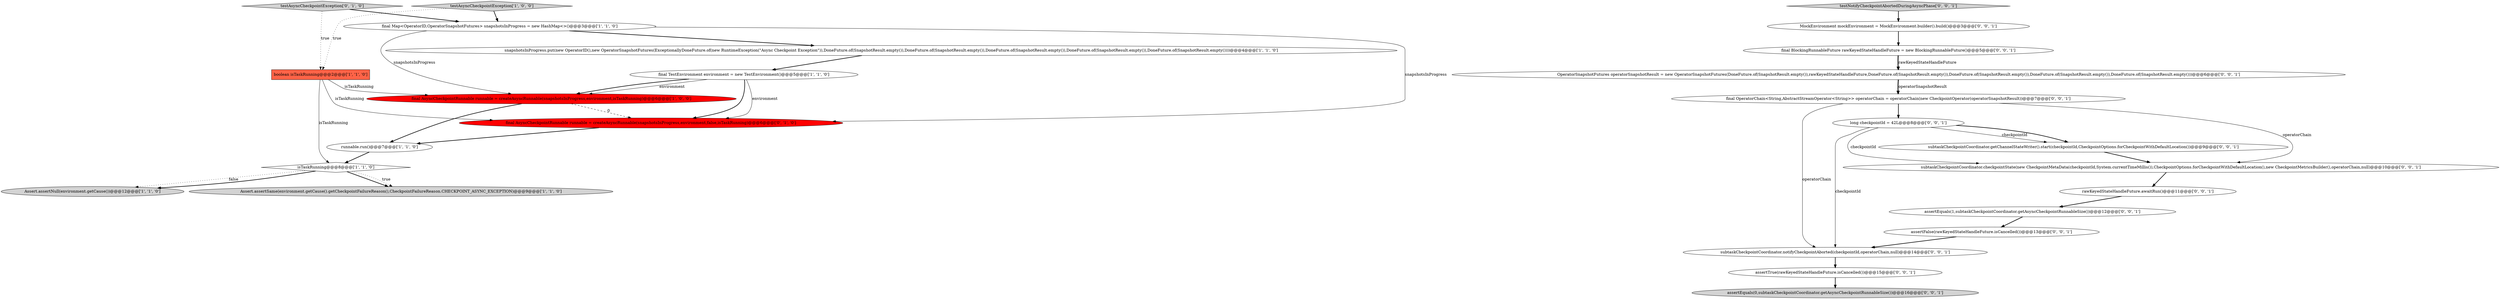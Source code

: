 digraph {
2 [style = filled, label = "final Map<OperatorID,OperatorSnapshotFutures> snapshotsInProgress = new HashMap<>()@@@3@@@['1', '1', '0']", fillcolor = white, shape = ellipse image = "AAA0AAABBB1BBB"];
11 [style = filled, label = "testAsyncCheckpointException['0', '1', '0']", fillcolor = lightgray, shape = diamond image = "AAA0AAABBB2BBB"];
7 [style = filled, label = "isTaskRunning@@@8@@@['1', '1', '0']", fillcolor = white, shape = diamond image = "AAA0AAABBB1BBB"];
3 [style = filled, label = "Assert.assertNull(environment.getCause())@@@12@@@['1', '1', '0']", fillcolor = lightgray, shape = ellipse image = "AAA0AAABBB1BBB"];
24 [style = filled, label = "assertEquals(0,subtaskCheckpointCoordinator.getAsyncCheckpointRunnableSize())@@@16@@@['0', '0', '1']", fillcolor = lightgray, shape = ellipse image = "AAA0AAABBB3BBB"];
25 [style = filled, label = "subtaskCheckpointCoordinator.getChannelStateWriter().start(checkpointId,CheckpointOptions.forCheckpointWithDefaultLocation())@@@9@@@['0', '0', '1']", fillcolor = white, shape = ellipse image = "AAA0AAABBB3BBB"];
20 [style = filled, label = "rawKeyedStateHandleFuture.awaitRun()@@@11@@@['0', '0', '1']", fillcolor = white, shape = ellipse image = "AAA0AAABBB3BBB"];
16 [style = filled, label = "OperatorSnapshotFutures operatorSnapshotResult = new OperatorSnapshotFutures(DoneFuture.of(SnapshotResult.empty()),rawKeyedStateHandleFuture,DoneFuture.of(SnapshotResult.empty()),DoneFuture.of(SnapshotResult.empty()),DoneFuture.of(SnapshotResult.empty()),DoneFuture.of(SnapshotResult.empty()))@@@6@@@['0', '0', '1']", fillcolor = white, shape = ellipse image = "AAA0AAABBB3BBB"];
0 [style = filled, label = "testAsyncCheckpointException['1', '0', '0']", fillcolor = lightgray, shape = diamond image = "AAA0AAABBB1BBB"];
23 [style = filled, label = "subtaskCheckpointCoordinator.notifyCheckpointAborted(checkpointId,operatorChain,null)@@@14@@@['0', '0', '1']", fillcolor = white, shape = ellipse image = "AAA0AAABBB3BBB"];
6 [style = filled, label = "snapshotsInProgress.put(new OperatorID(),new OperatorSnapshotFutures(ExceptionallyDoneFuture.of(new RuntimeException(\"Async Checkpoint Exception\")),DoneFuture.of(SnapshotResult.empty()),DoneFuture.of(SnapshotResult.empty()),DoneFuture.of(SnapshotResult.empty()),DoneFuture.of(SnapshotResult.empty()),DoneFuture.of(SnapshotResult.empty())))@@@4@@@['1', '1', '0']", fillcolor = white, shape = ellipse image = "AAA0AAABBB1BBB"];
1 [style = filled, label = "final AsyncCheckpointRunnable runnable = createAsyncRunnable(snapshotsInProgress,environment,isTaskRunning)@@@6@@@['1', '0', '0']", fillcolor = red, shape = ellipse image = "AAA1AAABBB1BBB"];
19 [style = filled, label = "assertEquals(1,subtaskCheckpointCoordinator.getAsyncCheckpointRunnableSize())@@@12@@@['0', '0', '1']", fillcolor = white, shape = ellipse image = "AAA0AAABBB3BBB"];
10 [style = filled, label = "final AsyncCheckpointRunnable runnable = createAsyncRunnable(snapshotsInProgress,environment,false,isTaskRunning)@@@6@@@['0', '1', '0']", fillcolor = red, shape = ellipse image = "AAA1AAABBB2BBB"];
13 [style = filled, label = "assertFalse(rawKeyedStateHandleFuture.isCancelled())@@@13@@@['0', '0', '1']", fillcolor = white, shape = ellipse image = "AAA0AAABBB3BBB"];
17 [style = filled, label = "assertTrue(rawKeyedStateHandleFuture.isCancelled())@@@15@@@['0', '0', '1']", fillcolor = white, shape = ellipse image = "AAA0AAABBB3BBB"];
15 [style = filled, label = "final BlockingRunnableFuture rawKeyedStateHandleFuture = new BlockingRunnableFuture()@@@5@@@['0', '0', '1']", fillcolor = white, shape = ellipse image = "AAA0AAABBB3BBB"];
14 [style = filled, label = "final OperatorChain<String,AbstractStreamOperator<String>> operatorChain = operatorChain(new CheckpointOperator(operatorSnapshotResult))@@@7@@@['0', '0', '1']", fillcolor = white, shape = ellipse image = "AAA0AAABBB3BBB"];
8 [style = filled, label = "Assert.assertSame(environment.getCause().getCheckpointFailureReason(),CheckpointFailureReason.CHECKPOINT_ASYNC_EXCEPTION)@@@9@@@['1', '1', '0']", fillcolor = lightgray, shape = ellipse image = "AAA0AAABBB1BBB"];
18 [style = filled, label = "long checkpointId = 42L@@@8@@@['0', '0', '1']", fillcolor = white, shape = ellipse image = "AAA0AAABBB3BBB"];
22 [style = filled, label = "MockEnvironment mockEnvironment = MockEnvironment.builder().build()@@@3@@@['0', '0', '1']", fillcolor = white, shape = ellipse image = "AAA0AAABBB3BBB"];
12 [style = filled, label = "subtaskCheckpointCoordinator.checkpointState(new CheckpointMetaData(checkpointId,System.currentTimeMillis()),CheckpointOptions.forCheckpointWithDefaultLocation(),new CheckpointMetricsBuilder(),operatorChain,null)@@@10@@@['0', '0', '1']", fillcolor = white, shape = ellipse image = "AAA0AAABBB3BBB"];
5 [style = filled, label = "boolean isTaskRunning@@@2@@@['1', '1', '0']", fillcolor = tomato, shape = box image = "AAA0AAABBB1BBB"];
4 [style = filled, label = "runnable.run()@@@7@@@['1', '1', '0']", fillcolor = white, shape = ellipse image = "AAA0AAABBB1BBB"];
9 [style = filled, label = "final TestEnvironment environment = new TestEnvironment()@@@5@@@['1', '1', '0']", fillcolor = white, shape = ellipse image = "AAA0AAABBB1BBB"];
21 [style = filled, label = "testNotifyCheckpointAbortedDuringAsyncPhase['0', '0', '1']", fillcolor = lightgray, shape = diamond image = "AAA0AAABBB3BBB"];
1->4 [style = bold, label=""];
22->15 [style = bold, label=""];
0->5 [style = dotted, label="true"];
18->12 [style = solid, label="checkpointId"];
2->6 [style = bold, label=""];
18->23 [style = solid, label="checkpointId"];
7->3 [style = dotted, label="false"];
14->12 [style = solid, label="operatorChain"];
2->10 [style = solid, label="snapshotsInProgress"];
5->7 [style = solid, label="isTaskRunning"];
0->2 [style = bold, label=""];
18->25 [style = solid, label="checkpointId"];
9->10 [style = solid, label="environment"];
12->20 [style = bold, label=""];
9->1 [style = solid, label="environment"];
11->5 [style = dotted, label="true"];
1->10 [style = dashed, label="0"];
9->10 [style = bold, label=""];
7->8 [style = bold, label=""];
15->16 [style = bold, label=""];
11->2 [style = bold, label=""];
7->3 [style = bold, label=""];
4->7 [style = bold, label=""];
5->10 [style = solid, label="isTaskRunning"];
2->1 [style = solid, label="snapshotsInProgress"];
17->24 [style = bold, label=""];
19->13 [style = bold, label=""];
25->12 [style = bold, label=""];
21->22 [style = bold, label=""];
5->1 [style = solid, label="isTaskRunning"];
18->25 [style = bold, label=""];
10->4 [style = bold, label=""];
13->23 [style = bold, label=""];
16->14 [style = bold, label=""];
23->17 [style = bold, label=""];
14->18 [style = bold, label=""];
16->14 [style = solid, label="operatorSnapshotResult"];
6->9 [style = bold, label=""];
9->1 [style = bold, label=""];
14->23 [style = solid, label="operatorChain"];
20->19 [style = bold, label=""];
7->8 [style = dotted, label="true"];
15->16 [style = solid, label="rawKeyedStateHandleFuture"];
}
